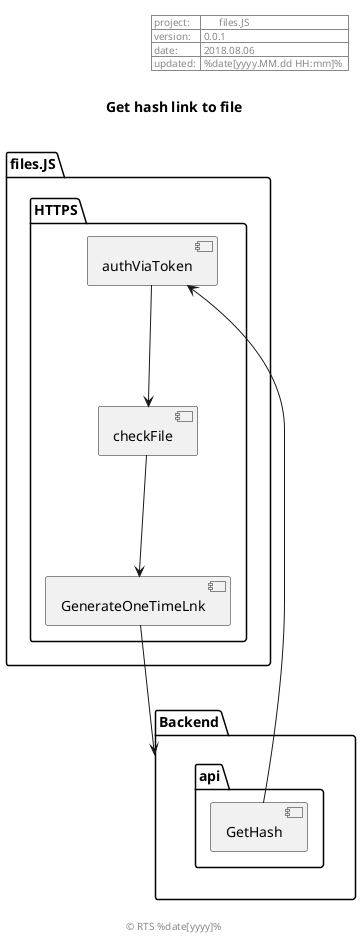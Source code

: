 @startuml




!define _i <&account-login>
!define _o <&account-logout>
!define _p <&project>
!define _b <&caret-right>
!define _t <&copywriting>
!define _s <&spreadsheet>

!define c(v)  <size:11>v </size>
!define i(v)  <color:DimGrey>c(_p v)</color>

!definelong d(v)
--
  c(v)
!enddefinelong

!definelong d(v,v1)
--
  c(v)
  c(v1)
!enddefinelong

!definelong d(v,v1,v2)
--
  c(v)
  c(v1)
  c(v2)
!enddefinelong

!definelong d(v,v1,v2,v3)
--
  c(v)
  c(v1)
  c(v2)
  c(v3)
!enddefinelong

header

  | project:  |       files.JS         |
  | version:  | 0.0.1                     |
  | date:     | 2018.08.06                |
  | updated:  | %date[yyyy.MM.dd HH:mm]%  |

end header

footer

  © RTS %date[yyyy]%
end footer

title Get hash link to file\n

package "Backend" as backend {
    package api {
        component GetHash
    }
}

package "files.JS" as filesjs {
    package HTTPS {
        component GenerateOneTimeLnk
        component checkFile
        component authViaToken
    }
}

GetHash ---> authViaToken
authViaToken ---> checkFile
checkFile ---> GenerateOneTimeLnk
GenerateOneTimeLnk ---> backend


@enduml

